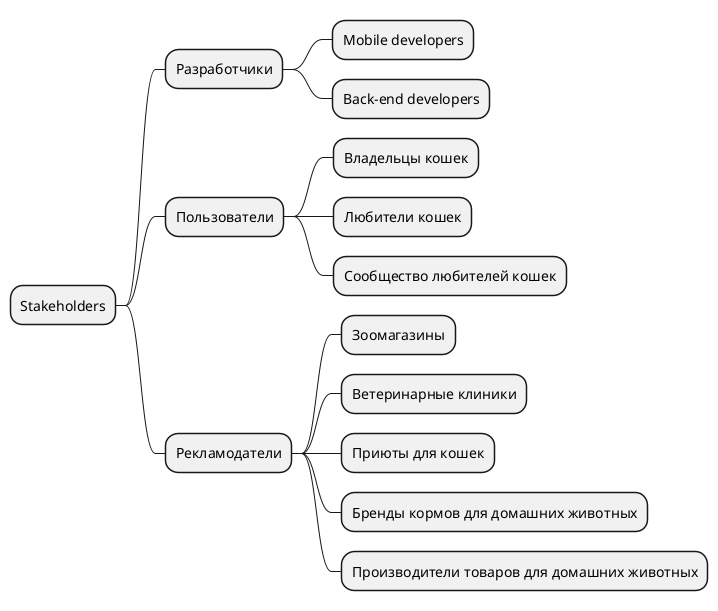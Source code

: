 @startmindmap

* Stakeholders

** Разработчики

*** Mobile developers

*** Back-end developers

** Пользователи

*** Владельцы кошек

*** Любители кошек

*** Сообщество любителей кошек

** Рекламодатели

*** Зоомагазины

*** Ветеринарные клиники

*** Приюты для кошек

*** Бренды кормов для домашних животных

*** Производители товаров для домашних животных

@endmindmap